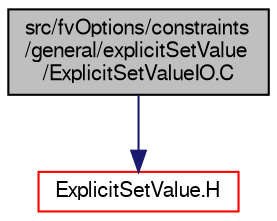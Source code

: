 digraph "src/fvOptions/constraints/general/explicitSetValue/ExplicitSetValueIO.C"
{
  bgcolor="transparent";
  edge [fontname="FreeSans",fontsize="10",labelfontname="FreeSans",labelfontsize="10"];
  node [fontname="FreeSans",fontsize="10",shape=record];
  Node0 [label="src/fvOptions/constraints\l/general/explicitSetValue\l/ExplicitSetValueIO.C",height=0.2,width=0.4,color="black", fillcolor="grey75", style="filled", fontcolor="black"];
  Node0 -> Node1 [color="midnightblue",fontsize="10",style="solid",fontname="FreeSans"];
  Node1 [label="ExplicitSetValue.H",height=0.2,width=0.4,color="red",URL="$a04598.html"];
}
